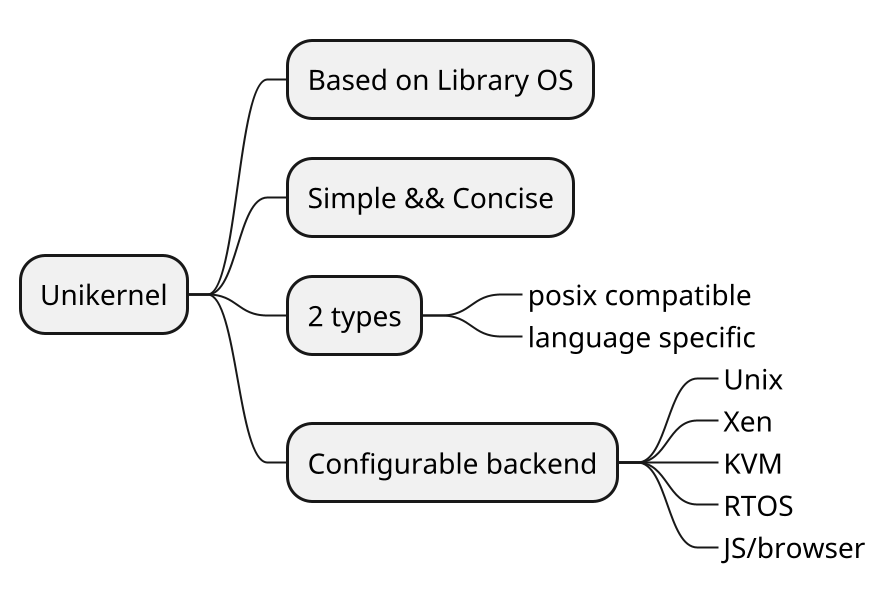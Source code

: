 @startmindmap
scale 2.0
* Unikernel
** Based on Library OS
** Simple && Concise
** 2 types
***_ posix compatible
***_ language specific
** Configurable backend
***_ Unix
***_ Xen
***_ KVM
***_ RTOS
***_ JS/browser
@endmindmap
